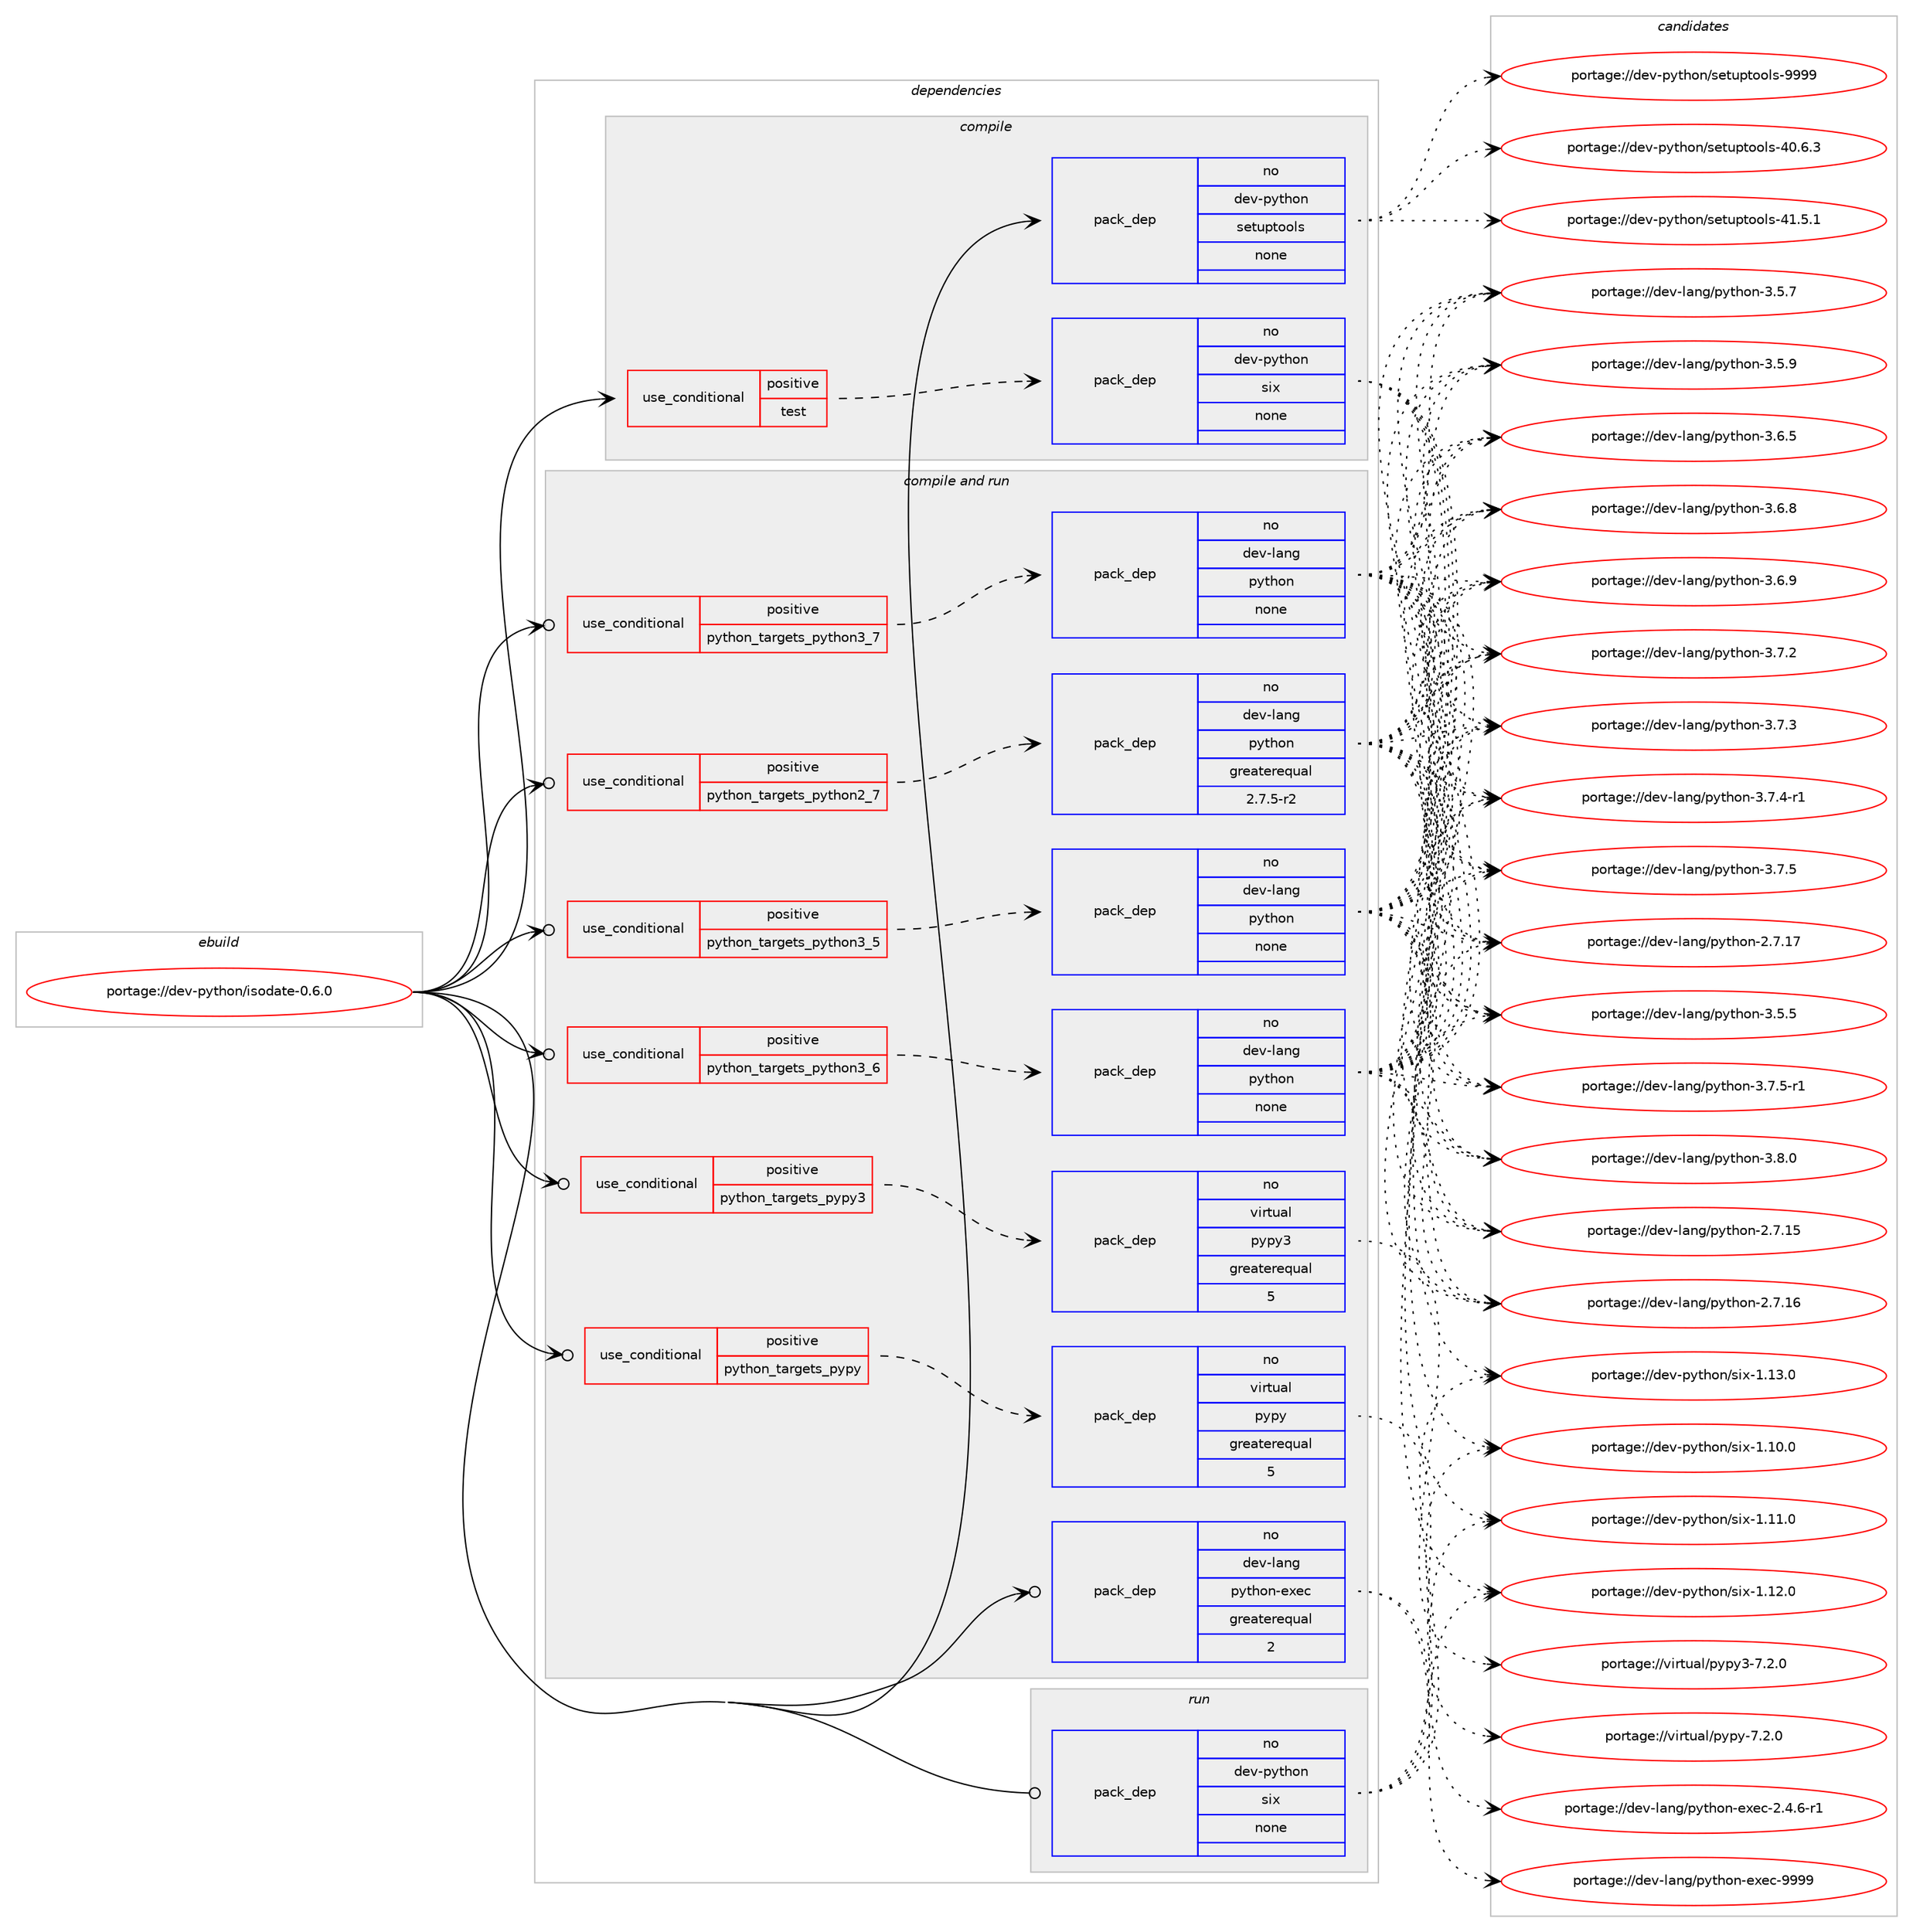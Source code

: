 digraph prolog {

# *************
# Graph options
# *************

newrank=true;
concentrate=true;
compound=true;
graph [rankdir=LR,fontname=Helvetica,fontsize=10,ranksep=1.5];#, ranksep=2.5, nodesep=0.2];
edge  [arrowhead=vee];
node  [fontname=Helvetica,fontsize=10];

# **********
# The ebuild
# **********

subgraph cluster_leftcol {
color=gray;
rank=same;
label=<<i>ebuild</i>>;
id [label="portage://dev-python/isodate-0.6.0", color=red, width=4, href="../dev-python/isodate-0.6.0.svg"];
}

# ****************
# The dependencies
# ****************

subgraph cluster_midcol {
color=gray;
label=<<i>dependencies</i>>;
subgraph cluster_compile {
fillcolor="#eeeeee";
style=filled;
label=<<i>compile</i>>;
subgraph cond30360 {
dependency145069 [label=<<TABLE BORDER="0" CELLBORDER="1" CELLSPACING="0" CELLPADDING="4"><TR><TD ROWSPAN="3" CELLPADDING="10">use_conditional</TD></TR><TR><TD>positive</TD></TR><TR><TD>test</TD></TR></TABLE>>, shape=none, color=red];
subgraph pack111389 {
dependency145070 [label=<<TABLE BORDER="0" CELLBORDER="1" CELLSPACING="0" CELLPADDING="4" WIDTH="220"><TR><TD ROWSPAN="6" CELLPADDING="30">pack_dep</TD></TR><TR><TD WIDTH="110">no</TD></TR><TR><TD>dev-python</TD></TR><TR><TD>six</TD></TR><TR><TD>none</TD></TR><TR><TD></TD></TR></TABLE>>, shape=none, color=blue];
}
dependency145069:e -> dependency145070:w [weight=20,style="dashed",arrowhead="vee"];
}
id:e -> dependency145069:w [weight=20,style="solid",arrowhead="vee"];
subgraph pack111390 {
dependency145071 [label=<<TABLE BORDER="0" CELLBORDER="1" CELLSPACING="0" CELLPADDING="4" WIDTH="220"><TR><TD ROWSPAN="6" CELLPADDING="30">pack_dep</TD></TR><TR><TD WIDTH="110">no</TD></TR><TR><TD>dev-python</TD></TR><TR><TD>setuptools</TD></TR><TR><TD>none</TD></TR><TR><TD></TD></TR></TABLE>>, shape=none, color=blue];
}
id:e -> dependency145071:w [weight=20,style="solid",arrowhead="vee"];
}
subgraph cluster_compileandrun {
fillcolor="#eeeeee";
style=filled;
label=<<i>compile and run</i>>;
subgraph cond30361 {
dependency145072 [label=<<TABLE BORDER="0" CELLBORDER="1" CELLSPACING="0" CELLPADDING="4"><TR><TD ROWSPAN="3" CELLPADDING="10">use_conditional</TD></TR><TR><TD>positive</TD></TR><TR><TD>python_targets_pypy</TD></TR></TABLE>>, shape=none, color=red];
subgraph pack111391 {
dependency145073 [label=<<TABLE BORDER="0" CELLBORDER="1" CELLSPACING="0" CELLPADDING="4" WIDTH="220"><TR><TD ROWSPAN="6" CELLPADDING="30">pack_dep</TD></TR><TR><TD WIDTH="110">no</TD></TR><TR><TD>virtual</TD></TR><TR><TD>pypy</TD></TR><TR><TD>greaterequal</TD></TR><TR><TD>5</TD></TR></TABLE>>, shape=none, color=blue];
}
dependency145072:e -> dependency145073:w [weight=20,style="dashed",arrowhead="vee"];
}
id:e -> dependency145072:w [weight=20,style="solid",arrowhead="odotvee"];
subgraph cond30362 {
dependency145074 [label=<<TABLE BORDER="0" CELLBORDER="1" CELLSPACING="0" CELLPADDING="4"><TR><TD ROWSPAN="3" CELLPADDING="10">use_conditional</TD></TR><TR><TD>positive</TD></TR><TR><TD>python_targets_pypy3</TD></TR></TABLE>>, shape=none, color=red];
subgraph pack111392 {
dependency145075 [label=<<TABLE BORDER="0" CELLBORDER="1" CELLSPACING="0" CELLPADDING="4" WIDTH="220"><TR><TD ROWSPAN="6" CELLPADDING="30">pack_dep</TD></TR><TR><TD WIDTH="110">no</TD></TR><TR><TD>virtual</TD></TR><TR><TD>pypy3</TD></TR><TR><TD>greaterequal</TD></TR><TR><TD>5</TD></TR></TABLE>>, shape=none, color=blue];
}
dependency145074:e -> dependency145075:w [weight=20,style="dashed",arrowhead="vee"];
}
id:e -> dependency145074:w [weight=20,style="solid",arrowhead="odotvee"];
subgraph cond30363 {
dependency145076 [label=<<TABLE BORDER="0" CELLBORDER="1" CELLSPACING="0" CELLPADDING="4"><TR><TD ROWSPAN="3" CELLPADDING="10">use_conditional</TD></TR><TR><TD>positive</TD></TR><TR><TD>python_targets_python2_7</TD></TR></TABLE>>, shape=none, color=red];
subgraph pack111393 {
dependency145077 [label=<<TABLE BORDER="0" CELLBORDER="1" CELLSPACING="0" CELLPADDING="4" WIDTH="220"><TR><TD ROWSPAN="6" CELLPADDING="30">pack_dep</TD></TR><TR><TD WIDTH="110">no</TD></TR><TR><TD>dev-lang</TD></TR><TR><TD>python</TD></TR><TR><TD>greaterequal</TD></TR><TR><TD>2.7.5-r2</TD></TR></TABLE>>, shape=none, color=blue];
}
dependency145076:e -> dependency145077:w [weight=20,style="dashed",arrowhead="vee"];
}
id:e -> dependency145076:w [weight=20,style="solid",arrowhead="odotvee"];
subgraph cond30364 {
dependency145078 [label=<<TABLE BORDER="0" CELLBORDER="1" CELLSPACING="0" CELLPADDING="4"><TR><TD ROWSPAN="3" CELLPADDING="10">use_conditional</TD></TR><TR><TD>positive</TD></TR><TR><TD>python_targets_python3_5</TD></TR></TABLE>>, shape=none, color=red];
subgraph pack111394 {
dependency145079 [label=<<TABLE BORDER="0" CELLBORDER="1" CELLSPACING="0" CELLPADDING="4" WIDTH="220"><TR><TD ROWSPAN="6" CELLPADDING="30">pack_dep</TD></TR><TR><TD WIDTH="110">no</TD></TR><TR><TD>dev-lang</TD></TR><TR><TD>python</TD></TR><TR><TD>none</TD></TR><TR><TD></TD></TR></TABLE>>, shape=none, color=blue];
}
dependency145078:e -> dependency145079:w [weight=20,style="dashed",arrowhead="vee"];
}
id:e -> dependency145078:w [weight=20,style="solid",arrowhead="odotvee"];
subgraph cond30365 {
dependency145080 [label=<<TABLE BORDER="0" CELLBORDER="1" CELLSPACING="0" CELLPADDING="4"><TR><TD ROWSPAN="3" CELLPADDING="10">use_conditional</TD></TR><TR><TD>positive</TD></TR><TR><TD>python_targets_python3_6</TD></TR></TABLE>>, shape=none, color=red];
subgraph pack111395 {
dependency145081 [label=<<TABLE BORDER="0" CELLBORDER="1" CELLSPACING="0" CELLPADDING="4" WIDTH="220"><TR><TD ROWSPAN="6" CELLPADDING="30">pack_dep</TD></TR><TR><TD WIDTH="110">no</TD></TR><TR><TD>dev-lang</TD></TR><TR><TD>python</TD></TR><TR><TD>none</TD></TR><TR><TD></TD></TR></TABLE>>, shape=none, color=blue];
}
dependency145080:e -> dependency145081:w [weight=20,style="dashed",arrowhead="vee"];
}
id:e -> dependency145080:w [weight=20,style="solid",arrowhead="odotvee"];
subgraph cond30366 {
dependency145082 [label=<<TABLE BORDER="0" CELLBORDER="1" CELLSPACING="0" CELLPADDING="4"><TR><TD ROWSPAN="3" CELLPADDING="10">use_conditional</TD></TR><TR><TD>positive</TD></TR><TR><TD>python_targets_python3_7</TD></TR></TABLE>>, shape=none, color=red];
subgraph pack111396 {
dependency145083 [label=<<TABLE BORDER="0" CELLBORDER="1" CELLSPACING="0" CELLPADDING="4" WIDTH="220"><TR><TD ROWSPAN="6" CELLPADDING="30">pack_dep</TD></TR><TR><TD WIDTH="110">no</TD></TR><TR><TD>dev-lang</TD></TR><TR><TD>python</TD></TR><TR><TD>none</TD></TR><TR><TD></TD></TR></TABLE>>, shape=none, color=blue];
}
dependency145082:e -> dependency145083:w [weight=20,style="dashed",arrowhead="vee"];
}
id:e -> dependency145082:w [weight=20,style="solid",arrowhead="odotvee"];
subgraph pack111397 {
dependency145084 [label=<<TABLE BORDER="0" CELLBORDER="1" CELLSPACING="0" CELLPADDING="4" WIDTH="220"><TR><TD ROWSPAN="6" CELLPADDING="30">pack_dep</TD></TR><TR><TD WIDTH="110">no</TD></TR><TR><TD>dev-lang</TD></TR><TR><TD>python-exec</TD></TR><TR><TD>greaterequal</TD></TR><TR><TD>2</TD></TR></TABLE>>, shape=none, color=blue];
}
id:e -> dependency145084:w [weight=20,style="solid",arrowhead="odotvee"];
}
subgraph cluster_run {
fillcolor="#eeeeee";
style=filled;
label=<<i>run</i>>;
subgraph pack111398 {
dependency145085 [label=<<TABLE BORDER="0" CELLBORDER="1" CELLSPACING="0" CELLPADDING="4" WIDTH="220"><TR><TD ROWSPAN="6" CELLPADDING="30">pack_dep</TD></TR><TR><TD WIDTH="110">no</TD></TR><TR><TD>dev-python</TD></TR><TR><TD>six</TD></TR><TR><TD>none</TD></TR><TR><TD></TD></TR></TABLE>>, shape=none, color=blue];
}
id:e -> dependency145085:w [weight=20,style="solid",arrowhead="odot"];
}
}

# **************
# The candidates
# **************

subgraph cluster_choices {
rank=same;
color=gray;
label=<<i>candidates</i>>;

subgraph choice111389 {
color=black;
nodesep=1;
choiceportage100101118451121211161041111104711510512045494649484648 [label="portage://dev-python/six-1.10.0", color=red, width=4,href="../dev-python/six-1.10.0.svg"];
choiceportage100101118451121211161041111104711510512045494649494648 [label="portage://dev-python/six-1.11.0", color=red, width=4,href="../dev-python/six-1.11.0.svg"];
choiceportage100101118451121211161041111104711510512045494649504648 [label="portage://dev-python/six-1.12.0", color=red, width=4,href="../dev-python/six-1.12.0.svg"];
choiceportage100101118451121211161041111104711510512045494649514648 [label="portage://dev-python/six-1.13.0", color=red, width=4,href="../dev-python/six-1.13.0.svg"];
dependency145070:e -> choiceportage100101118451121211161041111104711510512045494649484648:w [style=dotted,weight="100"];
dependency145070:e -> choiceportage100101118451121211161041111104711510512045494649494648:w [style=dotted,weight="100"];
dependency145070:e -> choiceportage100101118451121211161041111104711510512045494649504648:w [style=dotted,weight="100"];
dependency145070:e -> choiceportage100101118451121211161041111104711510512045494649514648:w [style=dotted,weight="100"];
}
subgraph choice111390 {
color=black;
nodesep=1;
choiceportage100101118451121211161041111104711510111611711211611111110811545524846544651 [label="portage://dev-python/setuptools-40.6.3", color=red, width=4,href="../dev-python/setuptools-40.6.3.svg"];
choiceportage100101118451121211161041111104711510111611711211611111110811545524946534649 [label="portage://dev-python/setuptools-41.5.1", color=red, width=4,href="../dev-python/setuptools-41.5.1.svg"];
choiceportage10010111845112121116104111110471151011161171121161111111081154557575757 [label="portage://dev-python/setuptools-9999", color=red, width=4,href="../dev-python/setuptools-9999.svg"];
dependency145071:e -> choiceportage100101118451121211161041111104711510111611711211611111110811545524846544651:w [style=dotted,weight="100"];
dependency145071:e -> choiceportage100101118451121211161041111104711510111611711211611111110811545524946534649:w [style=dotted,weight="100"];
dependency145071:e -> choiceportage10010111845112121116104111110471151011161171121161111111081154557575757:w [style=dotted,weight="100"];
}
subgraph choice111391 {
color=black;
nodesep=1;
choiceportage1181051141161179710847112121112121455546504648 [label="portage://virtual/pypy-7.2.0", color=red, width=4,href="../virtual/pypy-7.2.0.svg"];
dependency145073:e -> choiceportage1181051141161179710847112121112121455546504648:w [style=dotted,weight="100"];
}
subgraph choice111392 {
color=black;
nodesep=1;
choiceportage118105114116117971084711212111212151455546504648 [label="portage://virtual/pypy3-7.2.0", color=red, width=4,href="../virtual/pypy3-7.2.0.svg"];
dependency145075:e -> choiceportage118105114116117971084711212111212151455546504648:w [style=dotted,weight="100"];
}
subgraph choice111393 {
color=black;
nodesep=1;
choiceportage10010111845108971101034711212111610411111045504655464953 [label="portage://dev-lang/python-2.7.15", color=red, width=4,href="../dev-lang/python-2.7.15.svg"];
choiceportage10010111845108971101034711212111610411111045504655464954 [label="portage://dev-lang/python-2.7.16", color=red, width=4,href="../dev-lang/python-2.7.16.svg"];
choiceportage10010111845108971101034711212111610411111045504655464955 [label="portage://dev-lang/python-2.7.17", color=red, width=4,href="../dev-lang/python-2.7.17.svg"];
choiceportage100101118451089711010347112121116104111110455146534653 [label="portage://dev-lang/python-3.5.5", color=red, width=4,href="../dev-lang/python-3.5.5.svg"];
choiceportage100101118451089711010347112121116104111110455146534655 [label="portage://dev-lang/python-3.5.7", color=red, width=4,href="../dev-lang/python-3.5.7.svg"];
choiceportage100101118451089711010347112121116104111110455146534657 [label="portage://dev-lang/python-3.5.9", color=red, width=4,href="../dev-lang/python-3.5.9.svg"];
choiceportage100101118451089711010347112121116104111110455146544653 [label="portage://dev-lang/python-3.6.5", color=red, width=4,href="../dev-lang/python-3.6.5.svg"];
choiceportage100101118451089711010347112121116104111110455146544656 [label="portage://dev-lang/python-3.6.8", color=red, width=4,href="../dev-lang/python-3.6.8.svg"];
choiceportage100101118451089711010347112121116104111110455146544657 [label="portage://dev-lang/python-3.6.9", color=red, width=4,href="../dev-lang/python-3.6.9.svg"];
choiceportage100101118451089711010347112121116104111110455146554650 [label="portage://dev-lang/python-3.7.2", color=red, width=4,href="../dev-lang/python-3.7.2.svg"];
choiceportage100101118451089711010347112121116104111110455146554651 [label="portage://dev-lang/python-3.7.3", color=red, width=4,href="../dev-lang/python-3.7.3.svg"];
choiceportage1001011184510897110103471121211161041111104551465546524511449 [label="portage://dev-lang/python-3.7.4-r1", color=red, width=4,href="../dev-lang/python-3.7.4-r1.svg"];
choiceportage100101118451089711010347112121116104111110455146554653 [label="portage://dev-lang/python-3.7.5", color=red, width=4,href="../dev-lang/python-3.7.5.svg"];
choiceportage1001011184510897110103471121211161041111104551465546534511449 [label="portage://dev-lang/python-3.7.5-r1", color=red, width=4,href="../dev-lang/python-3.7.5-r1.svg"];
choiceportage100101118451089711010347112121116104111110455146564648 [label="portage://dev-lang/python-3.8.0", color=red, width=4,href="../dev-lang/python-3.8.0.svg"];
dependency145077:e -> choiceportage10010111845108971101034711212111610411111045504655464953:w [style=dotted,weight="100"];
dependency145077:e -> choiceportage10010111845108971101034711212111610411111045504655464954:w [style=dotted,weight="100"];
dependency145077:e -> choiceportage10010111845108971101034711212111610411111045504655464955:w [style=dotted,weight="100"];
dependency145077:e -> choiceportage100101118451089711010347112121116104111110455146534653:w [style=dotted,weight="100"];
dependency145077:e -> choiceportage100101118451089711010347112121116104111110455146534655:w [style=dotted,weight="100"];
dependency145077:e -> choiceportage100101118451089711010347112121116104111110455146534657:w [style=dotted,weight="100"];
dependency145077:e -> choiceportage100101118451089711010347112121116104111110455146544653:w [style=dotted,weight="100"];
dependency145077:e -> choiceportage100101118451089711010347112121116104111110455146544656:w [style=dotted,weight="100"];
dependency145077:e -> choiceportage100101118451089711010347112121116104111110455146544657:w [style=dotted,weight="100"];
dependency145077:e -> choiceportage100101118451089711010347112121116104111110455146554650:w [style=dotted,weight="100"];
dependency145077:e -> choiceportage100101118451089711010347112121116104111110455146554651:w [style=dotted,weight="100"];
dependency145077:e -> choiceportage1001011184510897110103471121211161041111104551465546524511449:w [style=dotted,weight="100"];
dependency145077:e -> choiceportage100101118451089711010347112121116104111110455146554653:w [style=dotted,weight="100"];
dependency145077:e -> choiceportage1001011184510897110103471121211161041111104551465546534511449:w [style=dotted,weight="100"];
dependency145077:e -> choiceportage100101118451089711010347112121116104111110455146564648:w [style=dotted,weight="100"];
}
subgraph choice111394 {
color=black;
nodesep=1;
choiceportage10010111845108971101034711212111610411111045504655464953 [label="portage://dev-lang/python-2.7.15", color=red, width=4,href="../dev-lang/python-2.7.15.svg"];
choiceportage10010111845108971101034711212111610411111045504655464954 [label="portage://dev-lang/python-2.7.16", color=red, width=4,href="../dev-lang/python-2.7.16.svg"];
choiceportage10010111845108971101034711212111610411111045504655464955 [label="portage://dev-lang/python-2.7.17", color=red, width=4,href="../dev-lang/python-2.7.17.svg"];
choiceportage100101118451089711010347112121116104111110455146534653 [label="portage://dev-lang/python-3.5.5", color=red, width=4,href="../dev-lang/python-3.5.5.svg"];
choiceportage100101118451089711010347112121116104111110455146534655 [label="portage://dev-lang/python-3.5.7", color=red, width=4,href="../dev-lang/python-3.5.7.svg"];
choiceportage100101118451089711010347112121116104111110455146534657 [label="portage://dev-lang/python-3.5.9", color=red, width=4,href="../dev-lang/python-3.5.9.svg"];
choiceportage100101118451089711010347112121116104111110455146544653 [label="portage://dev-lang/python-3.6.5", color=red, width=4,href="../dev-lang/python-3.6.5.svg"];
choiceportage100101118451089711010347112121116104111110455146544656 [label="portage://dev-lang/python-3.6.8", color=red, width=4,href="../dev-lang/python-3.6.8.svg"];
choiceportage100101118451089711010347112121116104111110455146544657 [label="portage://dev-lang/python-3.6.9", color=red, width=4,href="../dev-lang/python-3.6.9.svg"];
choiceportage100101118451089711010347112121116104111110455146554650 [label="portage://dev-lang/python-3.7.2", color=red, width=4,href="../dev-lang/python-3.7.2.svg"];
choiceportage100101118451089711010347112121116104111110455146554651 [label="portage://dev-lang/python-3.7.3", color=red, width=4,href="../dev-lang/python-3.7.3.svg"];
choiceportage1001011184510897110103471121211161041111104551465546524511449 [label="portage://dev-lang/python-3.7.4-r1", color=red, width=4,href="../dev-lang/python-3.7.4-r1.svg"];
choiceportage100101118451089711010347112121116104111110455146554653 [label="portage://dev-lang/python-3.7.5", color=red, width=4,href="../dev-lang/python-3.7.5.svg"];
choiceportage1001011184510897110103471121211161041111104551465546534511449 [label="portage://dev-lang/python-3.7.5-r1", color=red, width=4,href="../dev-lang/python-3.7.5-r1.svg"];
choiceportage100101118451089711010347112121116104111110455146564648 [label="portage://dev-lang/python-3.8.0", color=red, width=4,href="../dev-lang/python-3.8.0.svg"];
dependency145079:e -> choiceportage10010111845108971101034711212111610411111045504655464953:w [style=dotted,weight="100"];
dependency145079:e -> choiceportage10010111845108971101034711212111610411111045504655464954:w [style=dotted,weight="100"];
dependency145079:e -> choiceportage10010111845108971101034711212111610411111045504655464955:w [style=dotted,weight="100"];
dependency145079:e -> choiceportage100101118451089711010347112121116104111110455146534653:w [style=dotted,weight="100"];
dependency145079:e -> choiceportage100101118451089711010347112121116104111110455146534655:w [style=dotted,weight="100"];
dependency145079:e -> choiceportage100101118451089711010347112121116104111110455146534657:w [style=dotted,weight="100"];
dependency145079:e -> choiceportage100101118451089711010347112121116104111110455146544653:w [style=dotted,weight="100"];
dependency145079:e -> choiceportage100101118451089711010347112121116104111110455146544656:w [style=dotted,weight="100"];
dependency145079:e -> choiceportage100101118451089711010347112121116104111110455146544657:w [style=dotted,weight="100"];
dependency145079:e -> choiceportage100101118451089711010347112121116104111110455146554650:w [style=dotted,weight="100"];
dependency145079:e -> choiceportage100101118451089711010347112121116104111110455146554651:w [style=dotted,weight="100"];
dependency145079:e -> choiceportage1001011184510897110103471121211161041111104551465546524511449:w [style=dotted,weight="100"];
dependency145079:e -> choiceportage100101118451089711010347112121116104111110455146554653:w [style=dotted,weight="100"];
dependency145079:e -> choiceportage1001011184510897110103471121211161041111104551465546534511449:w [style=dotted,weight="100"];
dependency145079:e -> choiceportage100101118451089711010347112121116104111110455146564648:w [style=dotted,weight="100"];
}
subgraph choice111395 {
color=black;
nodesep=1;
choiceportage10010111845108971101034711212111610411111045504655464953 [label="portage://dev-lang/python-2.7.15", color=red, width=4,href="../dev-lang/python-2.7.15.svg"];
choiceportage10010111845108971101034711212111610411111045504655464954 [label="portage://dev-lang/python-2.7.16", color=red, width=4,href="../dev-lang/python-2.7.16.svg"];
choiceportage10010111845108971101034711212111610411111045504655464955 [label="portage://dev-lang/python-2.7.17", color=red, width=4,href="../dev-lang/python-2.7.17.svg"];
choiceportage100101118451089711010347112121116104111110455146534653 [label="portage://dev-lang/python-3.5.5", color=red, width=4,href="../dev-lang/python-3.5.5.svg"];
choiceportage100101118451089711010347112121116104111110455146534655 [label="portage://dev-lang/python-3.5.7", color=red, width=4,href="../dev-lang/python-3.5.7.svg"];
choiceportage100101118451089711010347112121116104111110455146534657 [label="portage://dev-lang/python-3.5.9", color=red, width=4,href="../dev-lang/python-3.5.9.svg"];
choiceportage100101118451089711010347112121116104111110455146544653 [label="portage://dev-lang/python-3.6.5", color=red, width=4,href="../dev-lang/python-3.6.5.svg"];
choiceportage100101118451089711010347112121116104111110455146544656 [label="portage://dev-lang/python-3.6.8", color=red, width=4,href="../dev-lang/python-3.6.8.svg"];
choiceportage100101118451089711010347112121116104111110455146544657 [label="portage://dev-lang/python-3.6.9", color=red, width=4,href="../dev-lang/python-3.6.9.svg"];
choiceportage100101118451089711010347112121116104111110455146554650 [label="portage://dev-lang/python-3.7.2", color=red, width=4,href="../dev-lang/python-3.7.2.svg"];
choiceportage100101118451089711010347112121116104111110455146554651 [label="portage://dev-lang/python-3.7.3", color=red, width=4,href="../dev-lang/python-3.7.3.svg"];
choiceportage1001011184510897110103471121211161041111104551465546524511449 [label="portage://dev-lang/python-3.7.4-r1", color=red, width=4,href="../dev-lang/python-3.7.4-r1.svg"];
choiceportage100101118451089711010347112121116104111110455146554653 [label="portage://dev-lang/python-3.7.5", color=red, width=4,href="../dev-lang/python-3.7.5.svg"];
choiceportage1001011184510897110103471121211161041111104551465546534511449 [label="portage://dev-lang/python-3.7.5-r1", color=red, width=4,href="../dev-lang/python-3.7.5-r1.svg"];
choiceportage100101118451089711010347112121116104111110455146564648 [label="portage://dev-lang/python-3.8.0", color=red, width=4,href="../dev-lang/python-3.8.0.svg"];
dependency145081:e -> choiceportage10010111845108971101034711212111610411111045504655464953:w [style=dotted,weight="100"];
dependency145081:e -> choiceportage10010111845108971101034711212111610411111045504655464954:w [style=dotted,weight="100"];
dependency145081:e -> choiceportage10010111845108971101034711212111610411111045504655464955:w [style=dotted,weight="100"];
dependency145081:e -> choiceportage100101118451089711010347112121116104111110455146534653:w [style=dotted,weight="100"];
dependency145081:e -> choiceportage100101118451089711010347112121116104111110455146534655:w [style=dotted,weight="100"];
dependency145081:e -> choiceportage100101118451089711010347112121116104111110455146534657:w [style=dotted,weight="100"];
dependency145081:e -> choiceportage100101118451089711010347112121116104111110455146544653:w [style=dotted,weight="100"];
dependency145081:e -> choiceportage100101118451089711010347112121116104111110455146544656:w [style=dotted,weight="100"];
dependency145081:e -> choiceportage100101118451089711010347112121116104111110455146544657:w [style=dotted,weight="100"];
dependency145081:e -> choiceportage100101118451089711010347112121116104111110455146554650:w [style=dotted,weight="100"];
dependency145081:e -> choiceportage100101118451089711010347112121116104111110455146554651:w [style=dotted,weight="100"];
dependency145081:e -> choiceportage1001011184510897110103471121211161041111104551465546524511449:w [style=dotted,weight="100"];
dependency145081:e -> choiceportage100101118451089711010347112121116104111110455146554653:w [style=dotted,weight="100"];
dependency145081:e -> choiceportage1001011184510897110103471121211161041111104551465546534511449:w [style=dotted,weight="100"];
dependency145081:e -> choiceportage100101118451089711010347112121116104111110455146564648:w [style=dotted,weight="100"];
}
subgraph choice111396 {
color=black;
nodesep=1;
choiceportage10010111845108971101034711212111610411111045504655464953 [label="portage://dev-lang/python-2.7.15", color=red, width=4,href="../dev-lang/python-2.7.15.svg"];
choiceportage10010111845108971101034711212111610411111045504655464954 [label="portage://dev-lang/python-2.7.16", color=red, width=4,href="../dev-lang/python-2.7.16.svg"];
choiceportage10010111845108971101034711212111610411111045504655464955 [label="portage://dev-lang/python-2.7.17", color=red, width=4,href="../dev-lang/python-2.7.17.svg"];
choiceportage100101118451089711010347112121116104111110455146534653 [label="portage://dev-lang/python-3.5.5", color=red, width=4,href="../dev-lang/python-3.5.5.svg"];
choiceportage100101118451089711010347112121116104111110455146534655 [label="portage://dev-lang/python-3.5.7", color=red, width=4,href="../dev-lang/python-3.5.7.svg"];
choiceportage100101118451089711010347112121116104111110455146534657 [label="portage://dev-lang/python-3.5.9", color=red, width=4,href="../dev-lang/python-3.5.9.svg"];
choiceportage100101118451089711010347112121116104111110455146544653 [label="portage://dev-lang/python-3.6.5", color=red, width=4,href="../dev-lang/python-3.6.5.svg"];
choiceportage100101118451089711010347112121116104111110455146544656 [label="portage://dev-lang/python-3.6.8", color=red, width=4,href="../dev-lang/python-3.6.8.svg"];
choiceportage100101118451089711010347112121116104111110455146544657 [label="portage://dev-lang/python-3.6.9", color=red, width=4,href="../dev-lang/python-3.6.9.svg"];
choiceportage100101118451089711010347112121116104111110455146554650 [label="portage://dev-lang/python-3.7.2", color=red, width=4,href="../dev-lang/python-3.7.2.svg"];
choiceportage100101118451089711010347112121116104111110455146554651 [label="portage://dev-lang/python-3.7.3", color=red, width=4,href="../dev-lang/python-3.7.3.svg"];
choiceportage1001011184510897110103471121211161041111104551465546524511449 [label="portage://dev-lang/python-3.7.4-r1", color=red, width=4,href="../dev-lang/python-3.7.4-r1.svg"];
choiceportage100101118451089711010347112121116104111110455146554653 [label="portage://dev-lang/python-3.7.5", color=red, width=4,href="../dev-lang/python-3.7.5.svg"];
choiceportage1001011184510897110103471121211161041111104551465546534511449 [label="portage://dev-lang/python-3.7.5-r1", color=red, width=4,href="../dev-lang/python-3.7.5-r1.svg"];
choiceportage100101118451089711010347112121116104111110455146564648 [label="portage://dev-lang/python-3.8.0", color=red, width=4,href="../dev-lang/python-3.8.0.svg"];
dependency145083:e -> choiceportage10010111845108971101034711212111610411111045504655464953:w [style=dotted,weight="100"];
dependency145083:e -> choiceportage10010111845108971101034711212111610411111045504655464954:w [style=dotted,weight="100"];
dependency145083:e -> choiceportage10010111845108971101034711212111610411111045504655464955:w [style=dotted,weight="100"];
dependency145083:e -> choiceportage100101118451089711010347112121116104111110455146534653:w [style=dotted,weight="100"];
dependency145083:e -> choiceportage100101118451089711010347112121116104111110455146534655:w [style=dotted,weight="100"];
dependency145083:e -> choiceportage100101118451089711010347112121116104111110455146534657:w [style=dotted,weight="100"];
dependency145083:e -> choiceportage100101118451089711010347112121116104111110455146544653:w [style=dotted,weight="100"];
dependency145083:e -> choiceportage100101118451089711010347112121116104111110455146544656:w [style=dotted,weight="100"];
dependency145083:e -> choiceportage100101118451089711010347112121116104111110455146544657:w [style=dotted,weight="100"];
dependency145083:e -> choiceportage100101118451089711010347112121116104111110455146554650:w [style=dotted,weight="100"];
dependency145083:e -> choiceportage100101118451089711010347112121116104111110455146554651:w [style=dotted,weight="100"];
dependency145083:e -> choiceportage1001011184510897110103471121211161041111104551465546524511449:w [style=dotted,weight="100"];
dependency145083:e -> choiceportage100101118451089711010347112121116104111110455146554653:w [style=dotted,weight="100"];
dependency145083:e -> choiceportage1001011184510897110103471121211161041111104551465546534511449:w [style=dotted,weight="100"];
dependency145083:e -> choiceportage100101118451089711010347112121116104111110455146564648:w [style=dotted,weight="100"];
}
subgraph choice111397 {
color=black;
nodesep=1;
choiceportage10010111845108971101034711212111610411111045101120101994550465246544511449 [label="portage://dev-lang/python-exec-2.4.6-r1", color=red, width=4,href="../dev-lang/python-exec-2.4.6-r1.svg"];
choiceportage10010111845108971101034711212111610411111045101120101994557575757 [label="portage://dev-lang/python-exec-9999", color=red, width=4,href="../dev-lang/python-exec-9999.svg"];
dependency145084:e -> choiceportage10010111845108971101034711212111610411111045101120101994550465246544511449:w [style=dotted,weight="100"];
dependency145084:e -> choiceportage10010111845108971101034711212111610411111045101120101994557575757:w [style=dotted,weight="100"];
}
subgraph choice111398 {
color=black;
nodesep=1;
choiceportage100101118451121211161041111104711510512045494649484648 [label="portage://dev-python/six-1.10.0", color=red, width=4,href="../dev-python/six-1.10.0.svg"];
choiceportage100101118451121211161041111104711510512045494649494648 [label="portage://dev-python/six-1.11.0", color=red, width=4,href="../dev-python/six-1.11.0.svg"];
choiceportage100101118451121211161041111104711510512045494649504648 [label="portage://dev-python/six-1.12.0", color=red, width=4,href="../dev-python/six-1.12.0.svg"];
choiceportage100101118451121211161041111104711510512045494649514648 [label="portage://dev-python/six-1.13.0", color=red, width=4,href="../dev-python/six-1.13.0.svg"];
dependency145085:e -> choiceportage100101118451121211161041111104711510512045494649484648:w [style=dotted,weight="100"];
dependency145085:e -> choiceportage100101118451121211161041111104711510512045494649494648:w [style=dotted,weight="100"];
dependency145085:e -> choiceportage100101118451121211161041111104711510512045494649504648:w [style=dotted,weight="100"];
dependency145085:e -> choiceportage100101118451121211161041111104711510512045494649514648:w [style=dotted,weight="100"];
}
}

}
